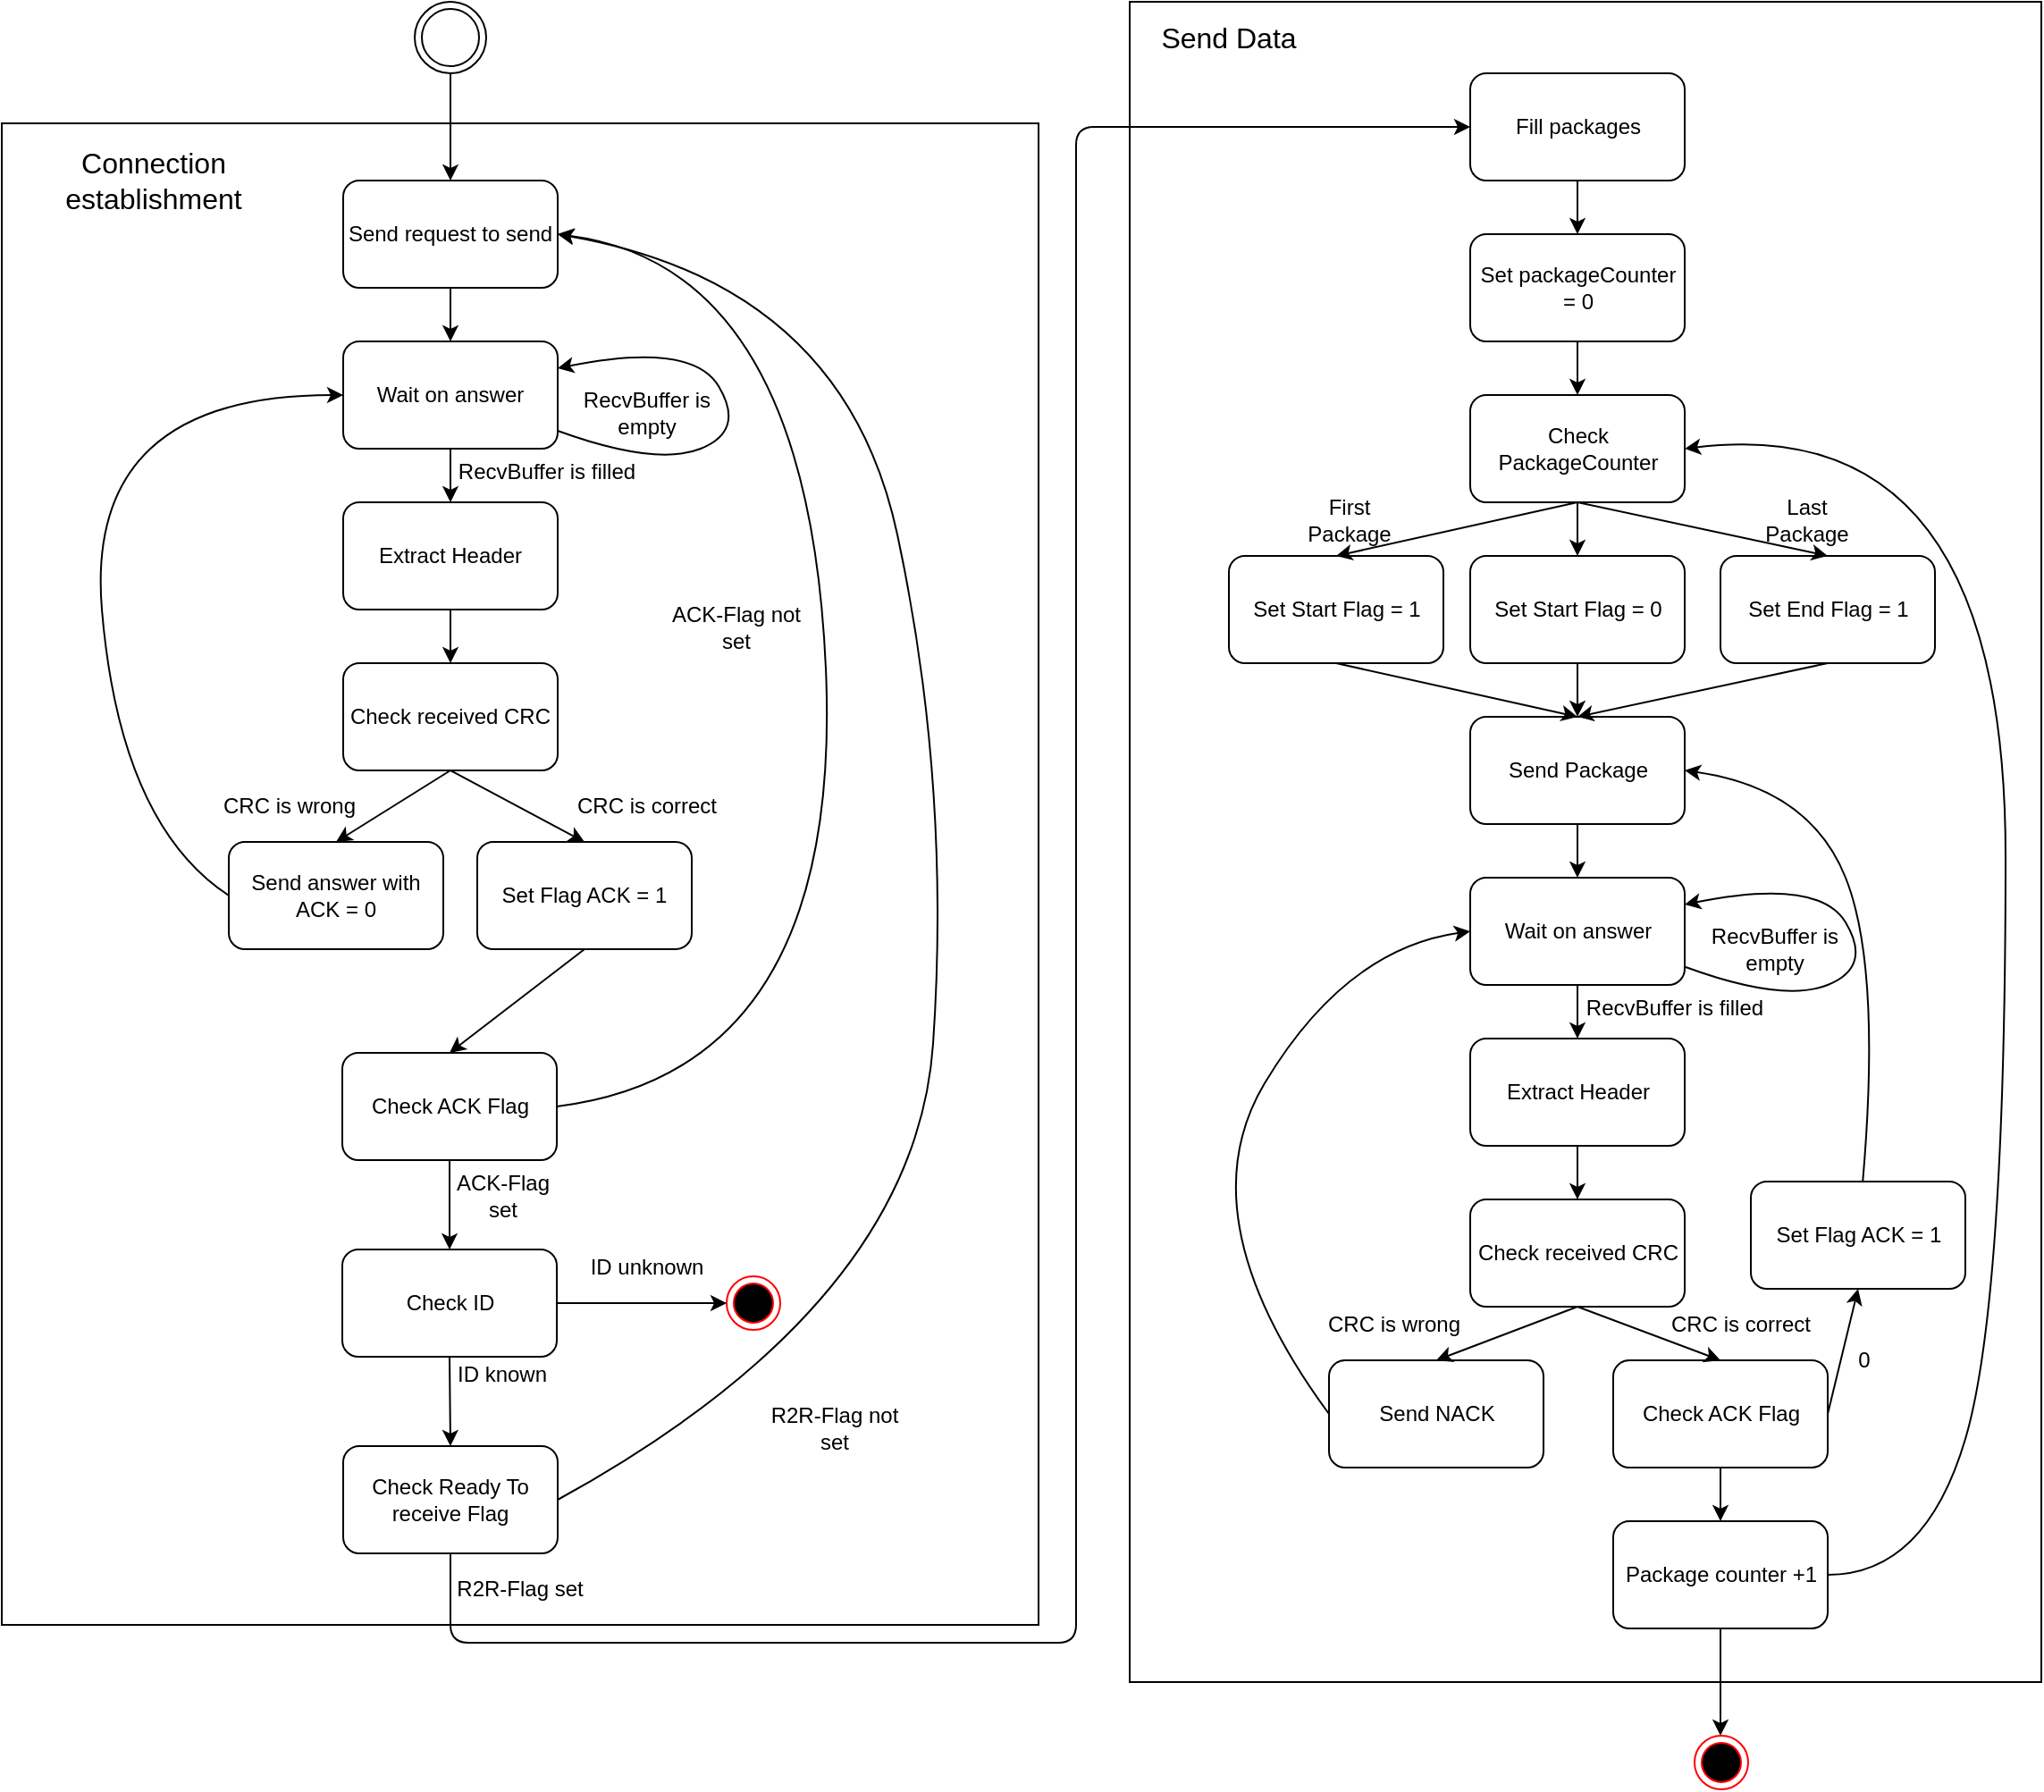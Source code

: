 <mxfile version="13.2.3" type="device"><diagram id="6f6VFRBXXNGW40zbqVuH" name="Page-1"><mxGraphModel dx="1310" dy="1987" grid="1" gridSize="10" guides="1" tooltips="1" connect="1" arrows="1" fold="1" page="1" pageScale="1" pageWidth="827" pageHeight="1169" math="0" shadow="0"><root><mxCell id="0"/><mxCell id="1" parent="0"/><mxCell id="Dm-bQmVTA67O0ao6wZMX-3" value="Send request to send" style="rounded=1;whiteSpace=wrap;html=1;" parent="1" vertex="1"><mxGeometry x="360" y="-158" width="120" height="60" as="geometry"/></mxCell><mxCell id="Dm-bQmVTA67O0ao6wZMX-4" value="Wait on answer" style="rounded=1;whiteSpace=wrap;html=1;" parent="1" vertex="1"><mxGeometry x="360" y="-68" width="120" height="60" as="geometry"/></mxCell><mxCell id="Dm-bQmVTA67O0ao6wZMX-5" value="Extract Header" style="rounded=1;whiteSpace=wrap;html=1;" parent="1" vertex="1"><mxGeometry x="360" y="22" width="120" height="60" as="geometry"/></mxCell><mxCell id="Dm-bQmVTA67O0ao6wZMX-6" value="" style="endArrow=classic;html=1;exitX=0.5;exitY=1;exitDx=0;exitDy=0;" parent="1" source="Dm-bQmVTA67O0ao6wZMX-4" target="Dm-bQmVTA67O0ao6wZMX-5" edge="1"><mxGeometry width="50" height="50" relative="1" as="geometry"><mxPoint x="655" y="12" as="sourcePoint"/><mxPoint x="705" y="-38" as="targetPoint"/></mxGeometry></mxCell><mxCell id="Dm-bQmVTA67O0ao6wZMX-7" value="RecvBuffer is filled" style="text;html=1;strokeColor=none;fillColor=none;align=center;verticalAlign=middle;whiteSpace=wrap;rounded=0;" parent="1" vertex="1"><mxGeometry x="416" y="-5" width="116" height="20" as="geometry"/></mxCell><mxCell id="Dm-bQmVTA67O0ao6wZMX-8" value="" style="curved=1;endArrow=classic;html=1;entryX=1;entryY=0.25;entryDx=0;entryDy=0;" parent="1" target="Dm-bQmVTA67O0ao6wZMX-4" edge="1"><mxGeometry width="50" height="50" relative="1" as="geometry"><mxPoint x="480" y="-18" as="sourcePoint"/><mxPoint x="605" y="-98" as="targetPoint"/><Array as="points"><mxPoint x="535" y="2"/><mxPoint x="585" y="-18"/><mxPoint x="555" y="-68"/></Array></mxGeometry></mxCell><mxCell id="Dm-bQmVTA67O0ao6wZMX-9" value="RecvBuffer is empty" style="text;html=1;strokeColor=none;fillColor=none;align=center;verticalAlign=middle;whiteSpace=wrap;rounded=0;" parent="1" vertex="1"><mxGeometry x="485" y="-38" width="90" height="20" as="geometry"/></mxCell><mxCell id="Dm-bQmVTA67O0ao6wZMX-16" value="Check received CRC" style="rounded=1;whiteSpace=wrap;html=1;" parent="1" vertex="1"><mxGeometry x="360" y="112" width="120" height="60" as="geometry"/></mxCell><mxCell id="Dm-bQmVTA67O0ao6wZMX-17" value="Check ACK Flag" style="rounded=1;whiteSpace=wrap;html=1;" parent="1" vertex="1"><mxGeometry x="359.5" y="330" width="120" height="60" as="geometry"/></mxCell><mxCell id="Dm-bQmVTA67O0ao6wZMX-18" value="Send answer with ACK = 0" style="rounded=1;whiteSpace=wrap;html=1;" parent="1" vertex="1"><mxGeometry x="296" y="212" width="120" height="60" as="geometry"/></mxCell><mxCell id="Dm-bQmVTA67O0ao6wZMX-20" value="" style="endArrow=classic;html=1;exitX=0.5;exitY=1;exitDx=0;exitDy=0;entryX=0.5;entryY=0;entryDx=0;entryDy=0;" parent="1" source="Dm-bQmVTA67O0ao6wZMX-16" target="Dm-bQmVTA67O0ao6wZMX-18" edge="1"><mxGeometry width="50" height="50" relative="1" as="geometry"><mxPoint x="265" y="392" as="sourcePoint"/><mxPoint x="315" y="342" as="targetPoint"/></mxGeometry></mxCell><mxCell id="Dm-bQmVTA67O0ao6wZMX-21" value="CRC is correct" style="text;html=1;strokeColor=none;fillColor=none;align=center;verticalAlign=middle;whiteSpace=wrap;rounded=0;" parent="1" vertex="1"><mxGeometry x="485" y="182" width="90" height="20" as="geometry"/></mxCell><mxCell id="Dm-bQmVTA67O0ao6wZMX-22" value="CRC is wrong" style="text;html=1;strokeColor=none;fillColor=none;align=center;verticalAlign=middle;whiteSpace=wrap;rounded=0;" parent="1" vertex="1"><mxGeometry x="285" y="182" width="90" height="20" as="geometry"/></mxCell><mxCell id="Dm-bQmVTA67O0ao6wZMX-25" value="" style="endArrow=classic;html=1;exitX=0.5;exitY=1;exitDx=0;exitDy=0;" parent="1" source="Dm-bQmVTA67O0ao6wZMX-5" target="Dm-bQmVTA67O0ao6wZMX-16" edge="1"><mxGeometry width="50" height="50" relative="1" as="geometry"><mxPoint x="615" y="142" as="sourcePoint"/><mxPoint x="665" y="92" as="targetPoint"/></mxGeometry></mxCell><mxCell id="Dm-bQmVTA67O0ao6wZMX-28" value="" style="endArrow=classic;html=1;exitX=0.5;exitY=1;exitDx=0;exitDy=0;" parent="1" source="Dm-bQmVTA67O0ao6wZMX-3" target="Dm-bQmVTA67O0ao6wZMX-4" edge="1"><mxGeometry width="50" height="50" relative="1" as="geometry"><mxPoint x="565" y="-78" as="sourcePoint"/><mxPoint x="615" y="-128" as="targetPoint"/></mxGeometry></mxCell><mxCell id="Dm-bQmVTA67O0ao6wZMX-29" value="" style="curved=1;endArrow=classic;html=1;exitX=0;exitY=0.5;exitDx=0;exitDy=0;entryX=0;entryY=0.5;entryDx=0;entryDy=0;" parent="1" source="Dm-bQmVTA67O0ao6wZMX-18" target="Dm-bQmVTA67O0ao6wZMX-4" edge="1"><mxGeometry width="50" height="50" relative="1" as="geometry"><mxPoint x="185" y="112" as="sourcePoint"/><mxPoint x="235" y="62" as="targetPoint"/><Array as="points"><mxPoint x="235" y="202"/><mxPoint x="215" y="-38"/></Array></mxGeometry></mxCell><mxCell id="Dm-bQmVTA67O0ao6wZMX-30" value="Check Ready To receive Flag" style="rounded=1;whiteSpace=wrap;html=1;" parent="1" vertex="1"><mxGeometry x="360" y="550" width="120" height="60" as="geometry"/></mxCell><mxCell id="Dm-bQmVTA67O0ao6wZMX-32" value="Check ID" style="rounded=1;whiteSpace=wrap;html=1;" parent="1" vertex="1"><mxGeometry x="359.5" y="440" width="120" height="60" as="geometry"/></mxCell><mxCell id="Dm-bQmVTA67O0ao6wZMX-33" value="" style="endArrow=classic;html=1;exitX=0.5;exitY=1;exitDx=0;exitDy=0;entryX=0.5;entryY=0;entryDx=0;entryDy=0;" parent="1" source="Dm-bQmVTA67O0ao6wZMX-17" target="Dm-bQmVTA67O0ao6wZMX-32" edge="1"><mxGeometry width="50" height="50" relative="1" as="geometry"><mxPoint x="620" y="560" as="sourcePoint"/><mxPoint x="670" y="510" as="targetPoint"/></mxGeometry></mxCell><mxCell id="Dm-bQmVTA67O0ao6wZMX-40" value="" style="curved=1;endArrow=classic;html=1;exitX=1;exitY=0.5;exitDx=0;exitDy=0;entryX=1;entryY=0.5;entryDx=0;entryDy=0;" parent="1" source="Dm-bQmVTA67O0ao6wZMX-17" target="Dm-bQmVTA67O0ao6wZMX-3" edge="1"><mxGeometry width="50" height="50" relative="1" as="geometry"><mxPoint x="670" y="410" as="sourcePoint"/><mxPoint x="720" y="360" as="targetPoint"/><Array as="points"><mxPoint x="640" y="340"/><mxPoint x="620" y="-110"/></Array></mxGeometry></mxCell><mxCell id="Dm-bQmVTA67O0ao6wZMX-42" value="Fill packages" style="rounded=1;whiteSpace=wrap;html=1;" parent="1" vertex="1"><mxGeometry x="990.5" y="-218" width="120" height="60" as="geometry"/></mxCell><mxCell id="Dm-bQmVTA67O0ao6wZMX-43" value="Set packageCounter = 0" style="rounded=1;whiteSpace=wrap;html=1;" parent="1" vertex="1"><mxGeometry x="990.5" y="-128" width="120" height="60" as="geometry"/></mxCell><mxCell id="Dm-bQmVTA67O0ao6wZMX-44" value="Check PackageCounter" style="rounded=1;whiteSpace=wrap;html=1;" parent="1" vertex="1"><mxGeometry x="990.5" y="-38" width="120" height="60" as="geometry"/></mxCell><mxCell id="Dm-bQmVTA67O0ao6wZMX-45" value="Set Start Flag = 1" style="rounded=1;whiteSpace=wrap;html=1;" parent="1" vertex="1"><mxGeometry x="855.5" y="52" width="120" height="60" as="geometry"/></mxCell><mxCell id="Dm-bQmVTA67O0ao6wZMX-46" value="Send Package" style="rounded=1;whiteSpace=wrap;html=1;" parent="1" vertex="1"><mxGeometry x="990.5" y="142" width="120" height="60" as="geometry"/></mxCell><mxCell id="Dm-bQmVTA67O0ao6wZMX-47" value="Set Start Flag = 0" style="rounded=1;whiteSpace=wrap;html=1;" parent="1" vertex="1"><mxGeometry x="990.5" y="52" width="120" height="60" as="geometry"/></mxCell><mxCell id="Dm-bQmVTA67O0ao6wZMX-48" value="Set End Flag = 1" style="rounded=1;whiteSpace=wrap;html=1;" parent="1" vertex="1"><mxGeometry x="1130.5" y="52" width="120" height="60" as="geometry"/></mxCell><mxCell id="Dm-bQmVTA67O0ao6wZMX-49" value="" style="endArrow=classic;html=1;exitX=0.5;exitY=1;exitDx=0;exitDy=0;entryX=0.5;entryY=0;entryDx=0;entryDy=0;" parent="1" source="Dm-bQmVTA67O0ao6wZMX-44" target="Dm-bQmVTA67O0ao6wZMX-48" edge="1"><mxGeometry width="50" height="50" relative="1" as="geometry"><mxPoint x="1230.5" y="2" as="sourcePoint"/><mxPoint x="1280.5" y="-48" as="targetPoint"/></mxGeometry></mxCell><mxCell id="Dm-bQmVTA67O0ao6wZMX-50" value="" style="endArrow=classic;html=1;exitX=0.5;exitY=1;exitDx=0;exitDy=0;entryX=0.5;entryY=0;entryDx=0;entryDy=0;" parent="1" source="Dm-bQmVTA67O0ao6wZMX-44" target="Dm-bQmVTA67O0ao6wZMX-47" edge="1"><mxGeometry width="50" height="50" relative="1" as="geometry"><mxPoint x="810.5" y="2" as="sourcePoint"/><mxPoint x="860.5" y="-48" as="targetPoint"/></mxGeometry></mxCell><mxCell id="Dm-bQmVTA67O0ao6wZMX-51" value="" style="endArrow=classic;html=1;exitX=0.5;exitY=1;exitDx=0;exitDy=0;entryX=0.5;entryY=0;entryDx=0;entryDy=0;" parent="1" source="Dm-bQmVTA67O0ao6wZMX-44" target="Dm-bQmVTA67O0ao6wZMX-45" edge="1"><mxGeometry width="50" height="50" relative="1" as="geometry"><mxPoint x="850.5" y="-28" as="sourcePoint"/><mxPoint x="900.5" y="-78" as="targetPoint"/></mxGeometry></mxCell><mxCell id="Dm-bQmVTA67O0ao6wZMX-52" value="First Package" style="text;html=1;strokeColor=none;fillColor=none;align=center;verticalAlign=middle;whiteSpace=wrap;rounded=0;" parent="1" vertex="1"><mxGeometry x="902.5" y="22" width="40" height="20" as="geometry"/></mxCell><mxCell id="Dm-bQmVTA67O0ao6wZMX-53" value="Last Package" style="text;html=1;strokeColor=none;fillColor=none;align=center;verticalAlign=middle;whiteSpace=wrap;rounded=0;" parent="1" vertex="1"><mxGeometry x="1158.5" y="22" width="40" height="20" as="geometry"/></mxCell><mxCell id="Dm-bQmVTA67O0ao6wZMX-54" value="" style="endArrow=classic;html=1;exitX=0.5;exitY=1;exitDx=0;exitDy=0;entryX=0.5;entryY=0;entryDx=0;entryDy=0;" parent="1" source="Dm-bQmVTA67O0ao6wZMX-45" target="Dm-bQmVTA67O0ao6wZMX-46" edge="1"><mxGeometry width="50" height="50" relative="1" as="geometry"><mxPoint x="1320.5" y="252" as="sourcePoint"/><mxPoint x="1370.5" y="202" as="targetPoint"/></mxGeometry></mxCell><mxCell id="Dm-bQmVTA67O0ao6wZMX-55" value="" style="endArrow=classic;html=1;exitX=0.5;exitY=1;exitDx=0;exitDy=0;entryX=0.5;entryY=0;entryDx=0;entryDy=0;" parent="1" source="Dm-bQmVTA67O0ao6wZMX-47" target="Dm-bQmVTA67O0ao6wZMX-46" edge="1"><mxGeometry width="50" height="50" relative="1" as="geometry"><mxPoint x="1180.5" y="232" as="sourcePoint"/><mxPoint x="1230.5" y="182" as="targetPoint"/></mxGeometry></mxCell><mxCell id="Dm-bQmVTA67O0ao6wZMX-56" value="" style="endArrow=classic;html=1;exitX=0.5;exitY=1;exitDx=0;exitDy=0;entryX=0.5;entryY=0;entryDx=0;entryDy=0;" parent="1" source="Dm-bQmVTA67O0ao6wZMX-48" target="Dm-bQmVTA67O0ao6wZMX-46" edge="1"><mxGeometry width="50" height="50" relative="1" as="geometry"><mxPoint x="1200.5" y="232" as="sourcePoint"/><mxPoint x="1250.5" y="182" as="targetPoint"/></mxGeometry></mxCell><mxCell id="Dm-bQmVTA67O0ao6wZMX-57" value="Wait on answer" style="rounded=1;whiteSpace=wrap;html=1;" parent="1" vertex="1"><mxGeometry x="990.5" y="232" width="120" height="60" as="geometry"/></mxCell><mxCell id="Dm-bQmVTA67O0ao6wZMX-58" value="Extract Header" style="rounded=1;whiteSpace=wrap;html=1;" parent="1" vertex="1"><mxGeometry x="990.5" y="322" width="120" height="60" as="geometry"/></mxCell><mxCell id="Dm-bQmVTA67O0ao6wZMX-59" value="&lt;span style=&quot;white-space: normal&quot;&gt;Check received CRC&lt;/span&gt;" style="rounded=1;whiteSpace=wrap;html=1;" parent="1" vertex="1"><mxGeometry x="990.5" y="412" width="120" height="60" as="geometry"/></mxCell><mxCell id="Dm-bQmVTA67O0ao6wZMX-60" value="Send NACK" style="rounded=1;whiteSpace=wrap;html=1;" parent="1" vertex="1"><mxGeometry x="911.5" y="502" width="120" height="60" as="geometry"/></mxCell><mxCell id="Dm-bQmVTA67O0ao6wZMX-61" value="Set Flag ACK = 1" style="rounded=1;whiteSpace=wrap;html=1;" parent="1" vertex="1"><mxGeometry x="1147.5" y="402" width="120" height="60" as="geometry"/></mxCell><mxCell id="Dm-bQmVTA67O0ao6wZMX-62" value="Check ACK Flag" style="rounded=1;whiteSpace=wrap;html=1;" parent="1" vertex="1"><mxGeometry x="1070.5" y="502" width="120" height="60" as="geometry"/></mxCell><mxCell id="Dm-bQmVTA67O0ao6wZMX-64" value="Package counter +1" style="rounded=1;whiteSpace=wrap;html=1;" parent="1" vertex="1"><mxGeometry x="1070.5" y="592" width="120" height="60" as="geometry"/></mxCell><mxCell id="Dm-bQmVTA67O0ao6wZMX-67" value="" style="curved=1;endArrow=classic;html=1;entryX=1;entryY=0.5;entryDx=0;entryDy=0;exitX=1;exitY=0.5;exitDx=0;exitDy=0;" parent="1" source="Dm-bQmVTA67O0ao6wZMX-64" target="Dm-bQmVTA67O0ao6wZMX-44" edge="1"><mxGeometry width="50" height="50" relative="1" as="geometry"><mxPoint x="1295" y="312" as="sourcePoint"/><mxPoint x="1345" y="262" as="targetPoint"/><Array as="points"><mxPoint x="1245" y="622"/><mxPoint x="1290" y="470"/><mxPoint x="1290" y="-30"/></Array></mxGeometry></mxCell><mxCell id="Dm-bQmVTA67O0ao6wZMX-68" value="" style="endArrow=classic;html=1;exitX=0.5;exitY=1;exitDx=0;exitDy=0;" parent="1" source="Dm-bQmVTA67O0ao6wZMX-46" target="Dm-bQmVTA67O0ao6wZMX-57" edge="1"><mxGeometry width="50" height="50" relative="1" as="geometry"><mxPoint x="1200.5" y="332" as="sourcePoint"/><mxPoint x="1250.5" y="282" as="targetPoint"/></mxGeometry></mxCell><mxCell id="Dm-bQmVTA67O0ao6wZMX-69" value="" style="endArrow=classic;html=1;exitX=0.5;exitY=1;exitDx=0;exitDy=0;" parent="1" source="Dm-bQmVTA67O0ao6wZMX-57" target="Dm-bQmVTA67O0ao6wZMX-58" edge="1"><mxGeometry width="50" height="50" relative="1" as="geometry"><mxPoint x="1160.5" y="352" as="sourcePoint"/><mxPoint x="1210.5" y="302" as="targetPoint"/></mxGeometry></mxCell><mxCell id="Dm-bQmVTA67O0ao6wZMX-70" value="" style="endArrow=classic;html=1;exitX=0.5;exitY=1;exitDx=0;exitDy=0;" parent="1" source="Dm-bQmVTA67O0ao6wZMX-58" target="Dm-bQmVTA67O0ao6wZMX-59" edge="1"><mxGeometry width="50" height="50" relative="1" as="geometry"><mxPoint x="1160.5" y="422" as="sourcePoint"/><mxPoint x="1210.5" y="372" as="targetPoint"/></mxGeometry></mxCell><mxCell id="Dm-bQmVTA67O0ao6wZMX-71" value="" style="endArrow=classic;html=1;exitX=0.5;exitY=1;exitDx=0;exitDy=0;entryX=0.5;entryY=0;entryDx=0;entryDy=0;" parent="1" source="Dm-bQmVTA67O0ao6wZMX-59" target="Dm-bQmVTA67O0ao6wZMX-62" edge="1"><mxGeometry width="50" height="50" relative="1" as="geometry"><mxPoint x="1200.5" y="442" as="sourcePoint"/><mxPoint x="1250.5" y="392" as="targetPoint"/></mxGeometry></mxCell><mxCell id="Dm-bQmVTA67O0ao6wZMX-72" value="" style="endArrow=classic;html=1;exitX=0.5;exitY=1;exitDx=0;exitDy=0;entryX=0.5;entryY=0;entryDx=0;entryDy=0;" parent="1" source="Dm-bQmVTA67O0ao6wZMX-59" target="Dm-bQmVTA67O0ao6wZMX-60" edge="1"><mxGeometry width="50" height="50" relative="1" as="geometry"><mxPoint x="710.5" y="472" as="sourcePoint"/><mxPoint x="760.5" y="422" as="targetPoint"/></mxGeometry></mxCell><mxCell id="Dm-bQmVTA67O0ao6wZMX-73" value="" style="curved=1;endArrow=classic;html=1;entryX=0;entryY=0.5;entryDx=0;entryDy=0;exitX=0;exitY=0.5;exitDx=0;exitDy=0;" parent="1" source="Dm-bQmVTA67O0ao6wZMX-60" target="Dm-bQmVTA67O0ao6wZMX-57" edge="1"><mxGeometry width="50" height="50" relative="1" as="geometry"><mxPoint x="720.5" y="362" as="sourcePoint"/><mxPoint x="770.5" y="312" as="targetPoint"/><Array as="points"><mxPoint x="830.5" y="422"/><mxPoint x="920.5" y="272"/></Array></mxGeometry></mxCell><mxCell id="Dm-bQmVTA67O0ao6wZMX-75" value="" style="endArrow=classic;html=1;exitX=1;exitY=0.5;exitDx=0;exitDy=0;entryX=0.5;entryY=1;entryDx=0;entryDy=0;" parent="1" source="Dm-bQmVTA67O0ao6wZMX-62" target="Dm-bQmVTA67O0ao6wZMX-61" edge="1"><mxGeometry width="50" height="50" relative="1" as="geometry"><mxPoint x="1230.5" y="522" as="sourcePoint"/><mxPoint x="1280.5" y="472" as="targetPoint"/></mxGeometry></mxCell><mxCell id="Dm-bQmVTA67O0ao6wZMX-76" value="" style="curved=1;endArrow=classic;html=1;entryX=1;entryY=0.5;entryDx=0;entryDy=0;" parent="1" source="Dm-bQmVTA67O0ao6wZMX-61" target="Dm-bQmVTA67O0ao6wZMX-46" edge="1"><mxGeometry width="50" height="50" relative="1" as="geometry"><mxPoint x="1170.5" y="282" as="sourcePoint"/><mxPoint x="1220.5" y="232" as="targetPoint"/><Array as="points"><mxPoint x="1220.5" y="282"/><mxPoint x="1180.5" y="182"/></Array></mxGeometry></mxCell><mxCell id="Dm-bQmVTA67O0ao6wZMX-77" value="0" style="text;html=1;strokeColor=none;fillColor=none;align=center;verticalAlign=middle;whiteSpace=wrap;rounded=0;" parent="1" vertex="1"><mxGeometry x="1190.5" y="492" width="40" height="20" as="geometry"/></mxCell><mxCell id="Dm-bQmVTA67O0ao6wZMX-80" value="" style="endArrow=classic;html=1;exitX=0.5;exitY=1;exitDx=0;exitDy=0;entryX=0.5;entryY=0;entryDx=0;entryDy=0;" parent="1" source="Dm-bQmVTA67O0ao6wZMX-62" target="Dm-bQmVTA67O0ao6wZMX-64" edge="1"><mxGeometry width="50" height="50" relative="1" as="geometry"><mxPoint x="820.5" y="662" as="sourcePoint"/><mxPoint x="870.5" y="612" as="targetPoint"/></mxGeometry></mxCell><mxCell id="Dm-bQmVTA67O0ao6wZMX-81" value="" style="endArrow=classic;html=1;exitX=0.5;exitY=1;exitDx=0;exitDy=0;" parent="1" source="Dm-bQmVTA67O0ao6wZMX-64" edge="1"><mxGeometry width="50" height="50" relative="1" as="geometry"><mxPoint x="960.5" y="742" as="sourcePoint"/><mxPoint x="1130.5" y="712" as="targetPoint"/></mxGeometry></mxCell><mxCell id="Dm-bQmVTA67O0ao6wZMX-84" value="Send Data" style="text;html=1;strokeColor=none;fillColor=none;align=center;verticalAlign=middle;whiteSpace=wrap;rounded=0;fontSize=16;" parent="1" vertex="1"><mxGeometry x="810" y="-248" width="91" height="20" as="geometry"/></mxCell><mxCell id="Dm-bQmVTA67O0ao6wZMX-86" value="" style="endArrow=classic;html=1;fontSize=16;exitX=0.5;exitY=1;exitDx=0;exitDy=0;" parent="1" source="Dm-bQmVTA67O0ao6wZMX-42" target="Dm-bQmVTA67O0ao6wZMX-43" edge="1"><mxGeometry width="50" height="50" relative="1" as="geometry"><mxPoint x="1356.5" y="-188" as="sourcePoint"/><mxPoint x="1406.5" y="-238" as="targetPoint"/></mxGeometry></mxCell><mxCell id="Dm-bQmVTA67O0ao6wZMX-87" value="" style="endArrow=classic;html=1;fontSize=16;exitX=0.5;exitY=1;exitDx=0;exitDy=0;" parent="1" source="Dm-bQmVTA67O0ao6wZMX-43" target="Dm-bQmVTA67O0ao6wZMX-44" edge="1"><mxGeometry width="50" height="50" relative="1" as="geometry"><mxPoint x="1176.5" y="-68" as="sourcePoint"/><mxPoint x="1226.5" y="-118" as="targetPoint"/></mxGeometry></mxCell><mxCell id="Dm-bQmVTA67O0ao6wZMX-89" value="CRC is wrong" style="text;html=1;strokeColor=none;fillColor=none;align=center;verticalAlign=middle;whiteSpace=wrap;rounded=0;" parent="1" vertex="1"><mxGeometry x="902.5" y="472" width="90" height="20" as="geometry"/></mxCell><mxCell id="Dm-bQmVTA67O0ao6wZMX-90" value="CRC is correct" style="text;html=1;strokeColor=none;fillColor=none;align=center;verticalAlign=middle;whiteSpace=wrap;rounded=0;" parent="1" vertex="1"><mxGeometry x="1096.5" y="472" width="90" height="20" as="geometry"/></mxCell><mxCell id="Dm-bQmVTA67O0ao6wZMX-93" value="Connection establishment" style="text;html=1;strokeColor=none;fillColor=none;align=center;verticalAlign=middle;whiteSpace=wrap;rounded=0;fontSize=16;" parent="1" vertex="1"><mxGeometry x="234" y="-168" width="40" height="20" as="geometry"/></mxCell><mxCell id="Dm-bQmVTA67O0ao6wZMX-96" value="" style="endArrow=classic;html=1;fontSize=16;exitX=0.5;exitY=1;exitDx=0;exitDy=0;" parent="1" source="Dm-bQmVTA67O0ao6wZMX-30" target="Dm-bQmVTA67O0ao6wZMX-42" edge="1"><mxGeometry width="50" height="50" relative="1" as="geometry"><mxPoint x="190" y="590" as="sourcePoint"/><mxPoint x="410" y="700" as="targetPoint"/><Array as="points"><mxPoint x="420" y="660"/><mxPoint x="600" y="660"/><mxPoint x="770" y="660"/><mxPoint x="770" y="-188"/></Array></mxGeometry></mxCell><mxCell id="Dm-bQmVTA67O0ao6wZMX-98" value="" style="rounded=0;whiteSpace=wrap;html=1;fillColor=none;" parent="1" vertex="1"><mxGeometry x="800" y="-258" width="510" height="940" as="geometry"/></mxCell><mxCell id="Dm-bQmVTA67O0ao6wZMX-99" value="" style="ellipse;html=1;shape=endState;fillColor=#000000;strokeColor=#ff0000;fontSize=16;" parent="1" vertex="1"><mxGeometry x="1116" y="712" width="30" height="30" as="geometry"/></mxCell><mxCell id="Dm-bQmVTA67O0ao6wZMX-100" value="" style="ellipse;shape=doubleEllipse;html=1;dashed=0;whitespace=wrap;aspect=fixed;fillColor=none;fontSize=16;" parent="1" vertex="1"><mxGeometry x="400" y="-258" width="40" height="40" as="geometry"/></mxCell><mxCell id="Dm-bQmVTA67O0ao6wZMX-101" value="" style="endArrow=classic;html=1;fontSize=16;exitX=0.5;exitY=1;exitDx=0;exitDy=0;" parent="1" source="Dm-bQmVTA67O0ao6wZMX-100" target="Dm-bQmVTA67O0ao6wZMX-3" edge="1"><mxGeometry width="50" height="50" relative="1" as="geometry"><mxPoint x="585" y="-218" as="sourcePoint"/><mxPoint x="495" y="-218" as="targetPoint"/></mxGeometry></mxCell><mxCell id="Dm-bQmVTA67O0ao6wZMX-102" value="" style="rounded=0;whiteSpace=wrap;html=1;fillColor=none;" parent="1" vertex="1"><mxGeometry x="169" y="-190" width="580" height="840" as="geometry"/></mxCell><mxCell id="Dm-bQmVTA67O0ao6wZMX-103" value="RecvBuffer is filled" style="text;html=1;strokeColor=none;fillColor=none;align=center;verticalAlign=middle;whiteSpace=wrap;rounded=0;" parent="1" vertex="1"><mxGeometry x="1046.5" y="295" width="116" height="20" as="geometry"/></mxCell><mxCell id="Dm-bQmVTA67O0ao6wZMX-104" value="" style="curved=1;endArrow=classic;html=1;entryX=1;entryY=0.25;entryDx=0;entryDy=0;" parent="1" edge="1"><mxGeometry width="50" height="50" relative="1" as="geometry"><mxPoint x="1111" y="282" as="sourcePoint"/><mxPoint x="1110.5" y="247" as="targetPoint"/><Array as="points"><mxPoint x="1165.5" y="302"/><mxPoint x="1215.5" y="282"/><mxPoint x="1185.5" y="232"/></Array></mxGeometry></mxCell><mxCell id="Dm-bQmVTA67O0ao6wZMX-105" value="RecvBuffer is empty" style="text;html=1;strokeColor=none;fillColor=none;align=center;verticalAlign=middle;whiteSpace=wrap;rounded=0;" parent="1" vertex="1"><mxGeometry x="1115.5" y="262" width="90" height="20" as="geometry"/></mxCell><mxCell id="PfIzSjvwnHV6ELcXC7vf-1" value="ACK-Flag not set" style="text;html=1;strokeColor=none;fillColor=none;align=center;verticalAlign=middle;whiteSpace=wrap;rounded=0;" parent="1" vertex="1"><mxGeometry x="534.5" y="82" width="90" height="20" as="geometry"/></mxCell><mxCell id="PfIzSjvwnHV6ELcXC7vf-4" value="" style="ellipse;html=1;shape=endState;fillColor=#000000;strokeColor=#ff0000;fontSize=16;" parent="1" vertex="1"><mxGeometry x="574.5" y="455" width="30" height="30" as="geometry"/></mxCell><mxCell id="PfIzSjvwnHV6ELcXC7vf-5" value="" style="endArrow=classic;html=1;entryX=0;entryY=0.5;entryDx=0;entryDy=0;exitX=1;exitY=0.5;exitDx=0;exitDy=0;" parent="1" source="Dm-bQmVTA67O0ao6wZMX-32" target="PfIzSjvwnHV6ELcXC7vf-4" edge="1"><mxGeometry width="50" height="50" relative="1" as="geometry"><mxPoint x="559.5" y="434" as="sourcePoint"/><mxPoint x="437.06" y="325.5" as="targetPoint"/></mxGeometry></mxCell><mxCell id="PfIzSjvwnHV6ELcXC7vf-6" value="ID unknown" style="text;html=1;strokeColor=none;fillColor=none;align=center;verticalAlign=middle;whiteSpace=wrap;rounded=0;" parent="1" vertex="1"><mxGeometry x="485" y="440" width="90" height="20" as="geometry"/></mxCell><mxCell id="PfIzSjvwnHV6ELcXC7vf-9" value="Set Flag ACK = 1" style="rounded=1;whiteSpace=wrap;html=1;" parent="1" vertex="1"><mxGeometry x="435" y="212" width="120" height="60" as="geometry"/></mxCell><mxCell id="PfIzSjvwnHV6ELcXC7vf-11" value="" style="endArrow=classic;html=1;exitX=0.5;exitY=1;exitDx=0;exitDy=0;entryX=0.5;entryY=0;entryDx=0;entryDy=0;" parent="1" source="Dm-bQmVTA67O0ao6wZMX-16" target="PfIzSjvwnHV6ELcXC7vf-9" edge="1"><mxGeometry width="50" height="50" relative="1" as="geometry"><mxPoint x="430" y="182" as="sourcePoint"/><mxPoint x="366" y="222" as="targetPoint"/></mxGeometry></mxCell><mxCell id="PfIzSjvwnHV6ELcXC7vf-15" value="ACK-Flag set" style="text;html=1;strokeColor=none;fillColor=none;align=center;verticalAlign=middle;whiteSpace=wrap;rounded=0;" parent="1" vertex="1"><mxGeometry x="414" y="400" width="70.5" height="20" as="geometry"/></mxCell><mxCell id="PfIzSjvwnHV6ELcXC7vf-16" value="" style="endArrow=classic;html=1;exitX=0.5;exitY=1;exitDx=0;exitDy=0;entryX=0.5;entryY=0;entryDx=0;entryDy=0;" parent="1" source="Dm-bQmVTA67O0ao6wZMX-32" target="Dm-bQmVTA67O0ao6wZMX-30" edge="1"><mxGeometry width="50" height="50" relative="1" as="geometry"><mxPoint x="344.5" y="490" as="sourcePoint"/><mxPoint x="453" y="560" as="targetPoint"/></mxGeometry></mxCell><mxCell id="PfIzSjvwnHV6ELcXC7vf-18" value="ID known" style="text;html=1;strokeColor=none;fillColor=none;align=center;verticalAlign=middle;whiteSpace=wrap;rounded=0;" parent="1" vertex="1"><mxGeometry x="404.25" y="500" width="90" height="20" as="geometry"/></mxCell><mxCell id="PfIzSjvwnHV6ELcXC7vf-20" value="" style="curved=1;endArrow=classic;html=1;exitX=1;exitY=0.5;exitDx=0;exitDy=0;entryX=1;entryY=0.5;entryDx=0;entryDy=0;" parent="1" source="Dm-bQmVTA67O0ao6wZMX-30" target="Dm-bQmVTA67O0ao6wZMX-3" edge="1"><mxGeometry width="50" height="50" relative="1" as="geometry"><mxPoint x="711.5" y="354" as="sourcePoint"/><mxPoint x="636.5" y="-106" as="targetPoint"/><Array as="points"><mxPoint x="680" y="470"/><mxPoint x="700" y="180"/><mxPoint x="640" y="-100"/></Array></mxGeometry></mxCell><mxCell id="PfIzSjvwnHV6ELcXC7vf-21" value="R2R-Flag not set" style="text;html=1;strokeColor=none;fillColor=none;align=center;verticalAlign=middle;whiteSpace=wrap;rounded=0;" parent="1" vertex="1"><mxGeometry x="590" y="530" width="90" height="20" as="geometry"/></mxCell><mxCell id="PfIzSjvwnHV6ELcXC7vf-22" value="R2R-Flag&amp;nbsp;set" style="text;html=1;strokeColor=none;fillColor=none;align=center;verticalAlign=middle;whiteSpace=wrap;rounded=0;" parent="1" vertex="1"><mxGeometry x="414" y="620" width="90" height="20" as="geometry"/></mxCell><mxCell id="PfIzSjvwnHV6ELcXC7vf-23" value="" style="endArrow=classic;html=1;exitX=0.5;exitY=1;exitDx=0;exitDy=0;entryX=0.5;entryY=0;entryDx=0;entryDy=0;" parent="1" source="PfIzSjvwnHV6ELcXC7vf-9" target="Dm-bQmVTA67O0ao6wZMX-17" edge="1"><mxGeometry width="50" height="50" relative="1" as="geometry"><mxPoint x="430" y="182" as="sourcePoint"/><mxPoint x="505" y="222" as="targetPoint"/></mxGeometry></mxCell></root></mxGraphModel></diagram></mxfile>